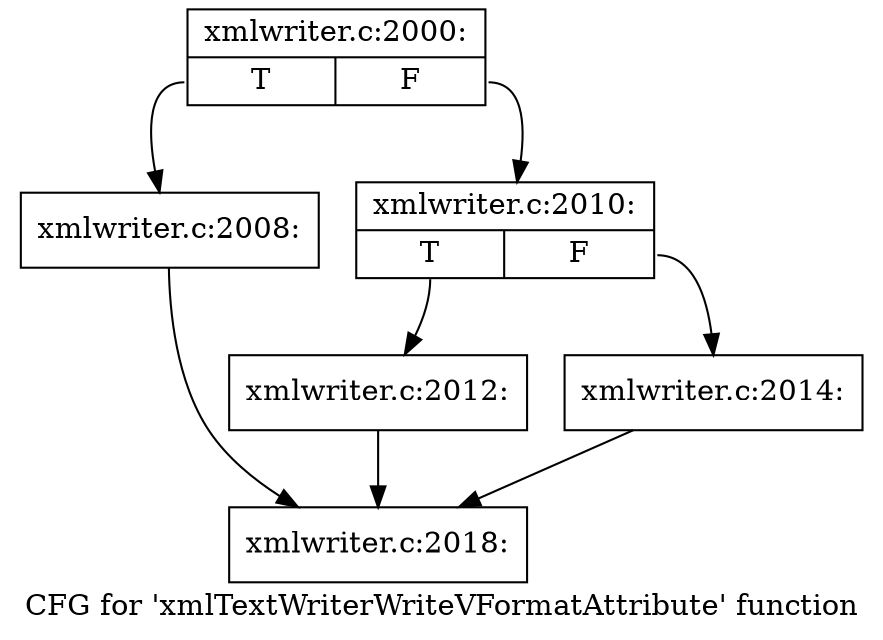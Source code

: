 digraph "CFG for 'xmlTextWriterWriteVFormatAttribute' function" {
	label="CFG for 'xmlTextWriterWriteVFormatAttribute' function";

	Node0x3fd51a0 [shape=record,label="{xmlwriter.c:2000:|{<s0>T|<s1>F}}"];
	Node0x3fd51a0:s0 -> Node0x3fea320;
	Node0x3fd51a0:s1 -> Node0x3fea370;
	Node0x3fea320 [shape=record,label="{xmlwriter.c:2008:}"];
	Node0x3fea320 -> Node0x3fe6670;
	Node0x3fea370 [shape=record,label="{xmlwriter.c:2010:|{<s0>T|<s1>F}}"];
	Node0x3fea370:s0 -> Node0x3feaad0;
	Node0x3fea370:s1 -> Node0x3feab20;
	Node0x3feaad0 [shape=record,label="{xmlwriter.c:2012:}"];
	Node0x3feaad0 -> Node0x3fe6670;
	Node0x3feab20 [shape=record,label="{xmlwriter.c:2014:}"];
	Node0x3feab20 -> Node0x3fe6670;
	Node0x3fe6670 [shape=record,label="{xmlwriter.c:2018:}"];
}
